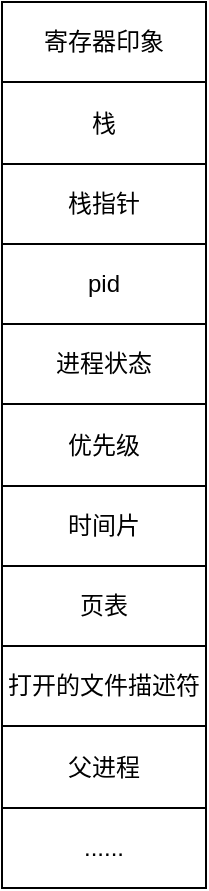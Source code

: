<mxfile version="18.0.1" type="github">
  <diagram id="lRPkM05fjYoQ5o-PED4z" name="Page-1">
    <mxGraphModel dx="860" dy="873" grid="0" gridSize="10" guides="1" tooltips="1" connect="1" arrows="1" fold="1" page="0" pageScale="1" pageWidth="827" pageHeight="1169" math="0" shadow="0">
      <root>
        <mxCell id="0" />
        <mxCell id="1" parent="0" />
        <mxCell id="RyzZUg8OiSw5kfhimH24-1" value="" style="shape=table;startSize=0;container=1;collapsible=0;childLayout=tableLayout;" vertex="1" parent="1">
          <mxGeometry x="302" y="-13" width="102" height="443" as="geometry" />
        </mxCell>
        <mxCell id="RyzZUg8OiSw5kfhimH24-2" value="" style="shape=tableRow;horizontal=0;startSize=0;swimlaneHead=0;swimlaneBody=0;top=0;left=0;bottom=0;right=0;collapsible=0;dropTarget=0;fillColor=none;points=[[0,0.5],[1,0.5]];portConstraint=eastwest;" vertex="1" parent="RyzZUg8OiSw5kfhimH24-1">
          <mxGeometry width="102" height="40" as="geometry" />
        </mxCell>
        <mxCell id="RyzZUg8OiSw5kfhimH24-3" value="寄存器印象" style="shape=partialRectangle;html=1;whiteSpace=wrap;connectable=0;overflow=hidden;fillColor=none;top=0;left=0;bottom=0;right=0;pointerEvents=1;" vertex="1" parent="RyzZUg8OiSw5kfhimH24-2">
          <mxGeometry width="102" height="40" as="geometry">
            <mxRectangle width="102" height="40" as="alternateBounds" />
          </mxGeometry>
        </mxCell>
        <mxCell id="RyzZUg8OiSw5kfhimH24-4" value="" style="shape=tableRow;horizontal=0;startSize=0;swimlaneHead=0;swimlaneBody=0;top=0;left=0;bottom=0;right=0;collapsible=0;dropTarget=0;fillColor=none;points=[[0,0.5],[1,0.5]];portConstraint=eastwest;" vertex="1" parent="RyzZUg8OiSw5kfhimH24-1">
          <mxGeometry y="40" width="102" height="41" as="geometry" />
        </mxCell>
        <mxCell id="RyzZUg8OiSw5kfhimH24-5" value="栈" style="shape=partialRectangle;html=1;whiteSpace=wrap;connectable=0;overflow=hidden;fillColor=none;top=0;left=0;bottom=0;right=0;pointerEvents=1;" vertex="1" parent="RyzZUg8OiSw5kfhimH24-4">
          <mxGeometry width="102" height="41" as="geometry">
            <mxRectangle width="102" height="41" as="alternateBounds" />
          </mxGeometry>
        </mxCell>
        <mxCell id="RyzZUg8OiSw5kfhimH24-6" value="" style="shape=tableRow;horizontal=0;startSize=0;swimlaneHead=0;swimlaneBody=0;top=0;left=0;bottom=0;right=0;collapsible=0;dropTarget=0;fillColor=none;points=[[0,0.5],[1,0.5]];portConstraint=eastwest;" vertex="1" parent="RyzZUg8OiSw5kfhimH24-1">
          <mxGeometry y="81" width="102" height="40" as="geometry" />
        </mxCell>
        <mxCell id="RyzZUg8OiSw5kfhimH24-7" value="栈指针" style="shape=partialRectangle;html=1;whiteSpace=wrap;connectable=0;overflow=hidden;fillColor=none;top=0;left=0;bottom=0;right=0;pointerEvents=1;" vertex="1" parent="RyzZUg8OiSw5kfhimH24-6">
          <mxGeometry width="102" height="40" as="geometry">
            <mxRectangle width="102" height="40" as="alternateBounds" />
          </mxGeometry>
        </mxCell>
        <mxCell id="RyzZUg8OiSw5kfhimH24-8" value="" style="shape=tableRow;horizontal=0;startSize=0;swimlaneHead=0;swimlaneBody=0;top=0;left=0;bottom=0;right=0;collapsible=0;dropTarget=0;fillColor=none;points=[[0,0.5],[1,0.5]];portConstraint=eastwest;" vertex="1" parent="RyzZUg8OiSw5kfhimH24-1">
          <mxGeometry y="121" width="102" height="40" as="geometry" />
        </mxCell>
        <mxCell id="RyzZUg8OiSw5kfhimH24-9" value="pid" style="shape=partialRectangle;html=1;whiteSpace=wrap;connectable=0;overflow=hidden;fillColor=none;top=0;left=0;bottom=0;right=0;pointerEvents=1;" vertex="1" parent="RyzZUg8OiSw5kfhimH24-8">
          <mxGeometry width="102" height="40" as="geometry">
            <mxRectangle width="102" height="40" as="alternateBounds" />
          </mxGeometry>
        </mxCell>
        <mxCell id="RyzZUg8OiSw5kfhimH24-10" value="" style="shape=tableRow;horizontal=0;startSize=0;swimlaneHead=0;swimlaneBody=0;top=0;left=0;bottom=0;right=0;collapsible=0;dropTarget=0;fillColor=none;points=[[0,0.5],[1,0.5]];portConstraint=eastwest;" vertex="1" parent="RyzZUg8OiSw5kfhimH24-1">
          <mxGeometry y="161" width="102" height="40" as="geometry" />
        </mxCell>
        <mxCell id="RyzZUg8OiSw5kfhimH24-11" value="进程状态" style="shape=partialRectangle;html=1;whiteSpace=wrap;connectable=0;overflow=hidden;fillColor=none;top=0;left=0;bottom=0;right=0;pointerEvents=1;" vertex="1" parent="RyzZUg8OiSw5kfhimH24-10">
          <mxGeometry width="102" height="40" as="geometry">
            <mxRectangle width="102" height="40" as="alternateBounds" />
          </mxGeometry>
        </mxCell>
        <mxCell id="RyzZUg8OiSw5kfhimH24-12" value="" style="shape=tableRow;horizontal=0;startSize=0;swimlaneHead=0;swimlaneBody=0;top=0;left=0;bottom=0;right=0;collapsible=0;dropTarget=0;fillColor=none;points=[[0,0.5],[1,0.5]];portConstraint=eastwest;" vertex="1" parent="RyzZUg8OiSw5kfhimH24-1">
          <mxGeometry y="201" width="102" height="41" as="geometry" />
        </mxCell>
        <mxCell id="RyzZUg8OiSw5kfhimH24-13" value="优先级" style="shape=partialRectangle;html=1;whiteSpace=wrap;connectable=0;overflow=hidden;fillColor=none;top=0;left=0;bottom=0;right=0;pointerEvents=1;" vertex="1" parent="RyzZUg8OiSw5kfhimH24-12">
          <mxGeometry width="102" height="41" as="geometry">
            <mxRectangle width="102" height="41" as="alternateBounds" />
          </mxGeometry>
        </mxCell>
        <mxCell id="RyzZUg8OiSw5kfhimH24-14" value="" style="shape=tableRow;horizontal=0;startSize=0;swimlaneHead=0;swimlaneBody=0;top=0;left=0;bottom=0;right=0;collapsible=0;dropTarget=0;fillColor=none;points=[[0,0.5],[1,0.5]];portConstraint=eastwest;" vertex="1" parent="RyzZUg8OiSw5kfhimH24-1">
          <mxGeometry y="242" width="102" height="40" as="geometry" />
        </mxCell>
        <mxCell id="RyzZUg8OiSw5kfhimH24-15" value="时间片" style="shape=partialRectangle;html=1;whiteSpace=wrap;connectable=0;overflow=hidden;fillColor=none;top=0;left=0;bottom=0;right=0;pointerEvents=1;" vertex="1" parent="RyzZUg8OiSw5kfhimH24-14">
          <mxGeometry width="102" height="40" as="geometry">
            <mxRectangle width="102" height="40" as="alternateBounds" />
          </mxGeometry>
        </mxCell>
        <mxCell id="RyzZUg8OiSw5kfhimH24-16" value="" style="shape=tableRow;horizontal=0;startSize=0;swimlaneHead=0;swimlaneBody=0;top=0;left=0;bottom=0;right=0;collapsible=0;dropTarget=0;fillColor=none;points=[[0,0.5],[1,0.5]];portConstraint=eastwest;" vertex="1" parent="RyzZUg8OiSw5kfhimH24-1">
          <mxGeometry y="282" width="102" height="40" as="geometry" />
        </mxCell>
        <mxCell id="RyzZUg8OiSw5kfhimH24-17" value="页表" style="shape=partialRectangle;html=1;whiteSpace=wrap;connectable=0;overflow=hidden;fillColor=none;top=0;left=0;bottom=0;right=0;pointerEvents=1;" vertex="1" parent="RyzZUg8OiSw5kfhimH24-16">
          <mxGeometry width="102" height="40" as="geometry">
            <mxRectangle width="102" height="40" as="alternateBounds" />
          </mxGeometry>
        </mxCell>
        <mxCell id="RyzZUg8OiSw5kfhimH24-18" value="" style="shape=tableRow;horizontal=0;startSize=0;swimlaneHead=0;swimlaneBody=0;top=0;left=0;bottom=0;right=0;collapsible=0;dropTarget=0;fillColor=none;points=[[0,0.5],[1,0.5]];portConstraint=eastwest;" vertex="1" parent="RyzZUg8OiSw5kfhimH24-1">
          <mxGeometry y="322" width="102" height="40" as="geometry" />
        </mxCell>
        <mxCell id="RyzZUg8OiSw5kfhimH24-19" value="打开的文件描述符" style="shape=partialRectangle;html=1;whiteSpace=wrap;connectable=0;overflow=hidden;fillColor=none;top=0;left=0;bottom=0;right=0;pointerEvents=1;" vertex="1" parent="RyzZUg8OiSw5kfhimH24-18">
          <mxGeometry width="102" height="40" as="geometry">
            <mxRectangle width="102" height="40" as="alternateBounds" />
          </mxGeometry>
        </mxCell>
        <mxCell id="RyzZUg8OiSw5kfhimH24-20" value="" style="shape=tableRow;horizontal=0;startSize=0;swimlaneHead=0;swimlaneBody=0;top=0;left=0;bottom=0;right=0;collapsible=0;dropTarget=0;fillColor=none;points=[[0,0.5],[1,0.5]];portConstraint=eastwest;" vertex="1" parent="RyzZUg8OiSw5kfhimH24-1">
          <mxGeometry y="362" width="102" height="41" as="geometry" />
        </mxCell>
        <mxCell id="RyzZUg8OiSw5kfhimH24-21" value="父进程" style="shape=partialRectangle;html=1;whiteSpace=wrap;connectable=0;overflow=hidden;fillColor=none;top=0;left=0;bottom=0;right=0;pointerEvents=1;" vertex="1" parent="RyzZUg8OiSw5kfhimH24-20">
          <mxGeometry width="102" height="41" as="geometry">
            <mxRectangle width="102" height="41" as="alternateBounds" />
          </mxGeometry>
        </mxCell>
        <mxCell id="RyzZUg8OiSw5kfhimH24-22" value="" style="shape=tableRow;horizontal=0;startSize=0;swimlaneHead=0;swimlaneBody=0;top=0;left=0;bottom=0;right=0;collapsible=0;dropTarget=0;fillColor=none;points=[[0,0.5],[1,0.5]];portConstraint=eastwest;" vertex="1" parent="RyzZUg8OiSw5kfhimH24-1">
          <mxGeometry y="403" width="102" height="40" as="geometry" />
        </mxCell>
        <mxCell id="RyzZUg8OiSw5kfhimH24-23" value="......" style="shape=partialRectangle;html=1;whiteSpace=wrap;connectable=0;overflow=hidden;fillColor=none;top=0;left=0;bottom=0;right=0;pointerEvents=1;" vertex="1" parent="RyzZUg8OiSw5kfhimH24-22">
          <mxGeometry width="102" height="40" as="geometry">
            <mxRectangle width="102" height="40" as="alternateBounds" />
          </mxGeometry>
        </mxCell>
      </root>
    </mxGraphModel>
  </diagram>
</mxfile>

